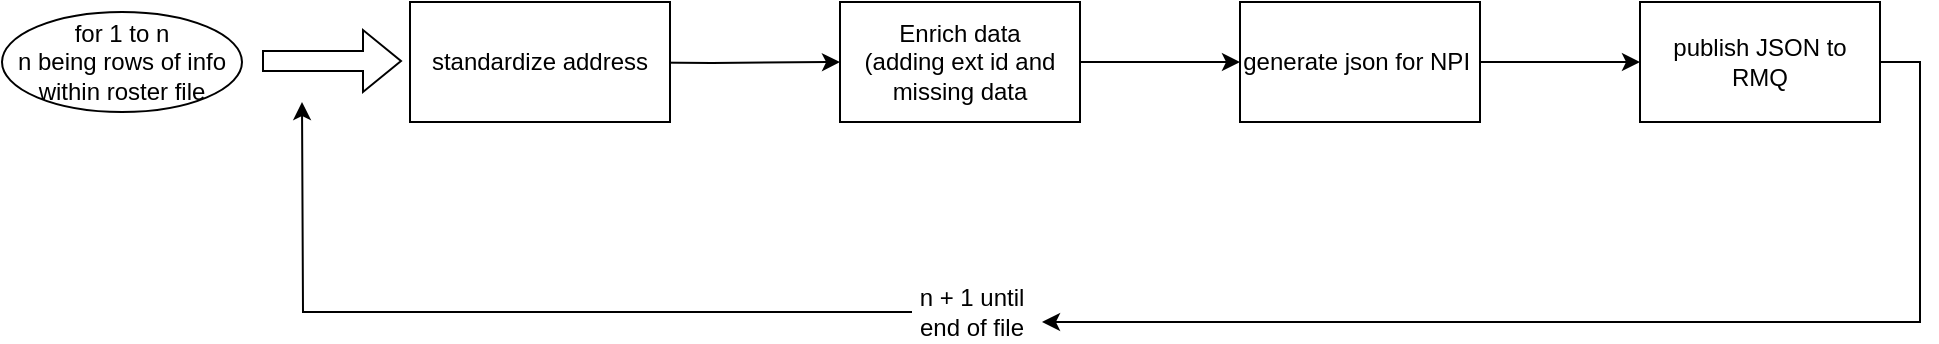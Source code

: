 <mxfile version="24.0.0" type="github">
  <diagram name="Page-1" id="s1s9fsVj2zggWOblq4CE">
    <mxGraphModel dx="2284" dy="866" grid="1" gridSize="10" guides="1" tooltips="1" connect="1" arrows="1" fold="1" page="1" pageScale="1" pageWidth="850" pageHeight="1100" math="0" shadow="0">
      <root>
        <mxCell id="0" />
        <mxCell id="1" parent="0" />
        <mxCell id="pc7zykWJ4Y4vEivLb4tc-5" value="" style="edgeStyle=orthogonalEdgeStyle;rounded=0;orthogonalLoop=1;jettySize=auto;html=1;" edge="1" parent="1" target="pc7zykWJ4Y4vEivLb4tc-4">
          <mxGeometry relative="1" as="geometry">
            <mxPoint x="200" y="310" as="sourcePoint" />
          </mxGeometry>
        </mxCell>
        <mxCell id="pc7zykWJ4Y4vEivLb4tc-1" value="standardize address" style="rounded=0;whiteSpace=wrap;html=1;" vertex="1" parent="1">
          <mxGeometry x="114" y="280" width="130" height="60" as="geometry" />
        </mxCell>
        <mxCell id="pc7zykWJ4Y4vEivLb4tc-7" value="" style="edgeStyle=orthogonalEdgeStyle;rounded=0;orthogonalLoop=1;jettySize=auto;html=1;" edge="1" parent="1" source="pc7zykWJ4Y4vEivLb4tc-4" target="pc7zykWJ4Y4vEivLb4tc-6">
          <mxGeometry relative="1" as="geometry" />
        </mxCell>
        <mxCell id="pc7zykWJ4Y4vEivLb4tc-4" value="Enrich data&lt;div&gt;(adding ext id and missing data&lt;/div&gt;" style="whiteSpace=wrap;html=1;rounded=0;" vertex="1" parent="1">
          <mxGeometry x="329" y="280" width="120" height="60" as="geometry" />
        </mxCell>
        <mxCell id="pc7zykWJ4Y4vEivLb4tc-9" value="" style="edgeStyle=orthogonalEdgeStyle;rounded=0;orthogonalLoop=1;jettySize=auto;html=1;" edge="1" parent="1" source="pc7zykWJ4Y4vEivLb4tc-6" target="pc7zykWJ4Y4vEivLb4tc-8">
          <mxGeometry relative="1" as="geometry" />
        </mxCell>
        <mxCell id="pc7zykWJ4Y4vEivLb4tc-6" value="generate json for NPI&amp;nbsp;" style="whiteSpace=wrap;html=1;rounded=0;" vertex="1" parent="1">
          <mxGeometry x="529" y="280" width="120" height="60" as="geometry" />
        </mxCell>
        <mxCell id="pc7zykWJ4Y4vEivLb4tc-10" style="edgeStyle=orthogonalEdgeStyle;rounded=0;orthogonalLoop=1;jettySize=auto;html=1;" edge="1" parent="1" source="pc7zykWJ4Y4vEivLb4tc-8">
          <mxGeometry relative="1" as="geometry">
            <mxPoint x="430" y="440" as="targetPoint" />
            <Array as="points">
              <mxPoint x="869" y="310" />
              <mxPoint x="869" y="440" />
              <mxPoint x="851" y="440" />
            </Array>
          </mxGeometry>
        </mxCell>
        <mxCell id="pc7zykWJ4Y4vEivLb4tc-8" value="publish JSON to RMQ" style="whiteSpace=wrap;html=1;rounded=0;" vertex="1" parent="1">
          <mxGeometry x="729" y="280" width="120" height="60" as="geometry" />
        </mxCell>
        <mxCell id="pc7zykWJ4Y4vEivLb4tc-11" value="" style="shape=flexArrow;endArrow=classic;html=1;rounded=0;" edge="1" parent="1">
          <mxGeometry width="50" height="50" relative="1" as="geometry">
            <mxPoint x="40" y="309.5" as="sourcePoint" />
            <mxPoint x="110" y="309.5" as="targetPoint" />
          </mxGeometry>
        </mxCell>
        <mxCell id="pc7zykWJ4Y4vEivLb4tc-12" value="for 1 to n&lt;div&gt;n being rows of info within roster file&lt;/div&gt;" style="ellipse;whiteSpace=wrap;html=1;" vertex="1" parent="1">
          <mxGeometry x="-90" y="285" width="120" height="50" as="geometry" />
        </mxCell>
        <mxCell id="pc7zykWJ4Y4vEivLb4tc-14" style="edgeStyle=orthogonalEdgeStyle;rounded=0;orthogonalLoop=1;jettySize=auto;html=1;" edge="1" parent="1" source="pc7zykWJ4Y4vEivLb4tc-13">
          <mxGeometry relative="1" as="geometry">
            <mxPoint x="60" y="330" as="targetPoint" />
          </mxGeometry>
        </mxCell>
        <mxCell id="pc7zykWJ4Y4vEivLb4tc-13" value="n + 1 until end of file" style="text;strokeColor=none;align=center;fillColor=none;html=1;verticalAlign=middle;whiteSpace=wrap;rounded=0;" vertex="1" parent="1">
          <mxGeometry x="365" y="420" width="60" height="30" as="geometry" />
        </mxCell>
      </root>
    </mxGraphModel>
  </diagram>
</mxfile>
